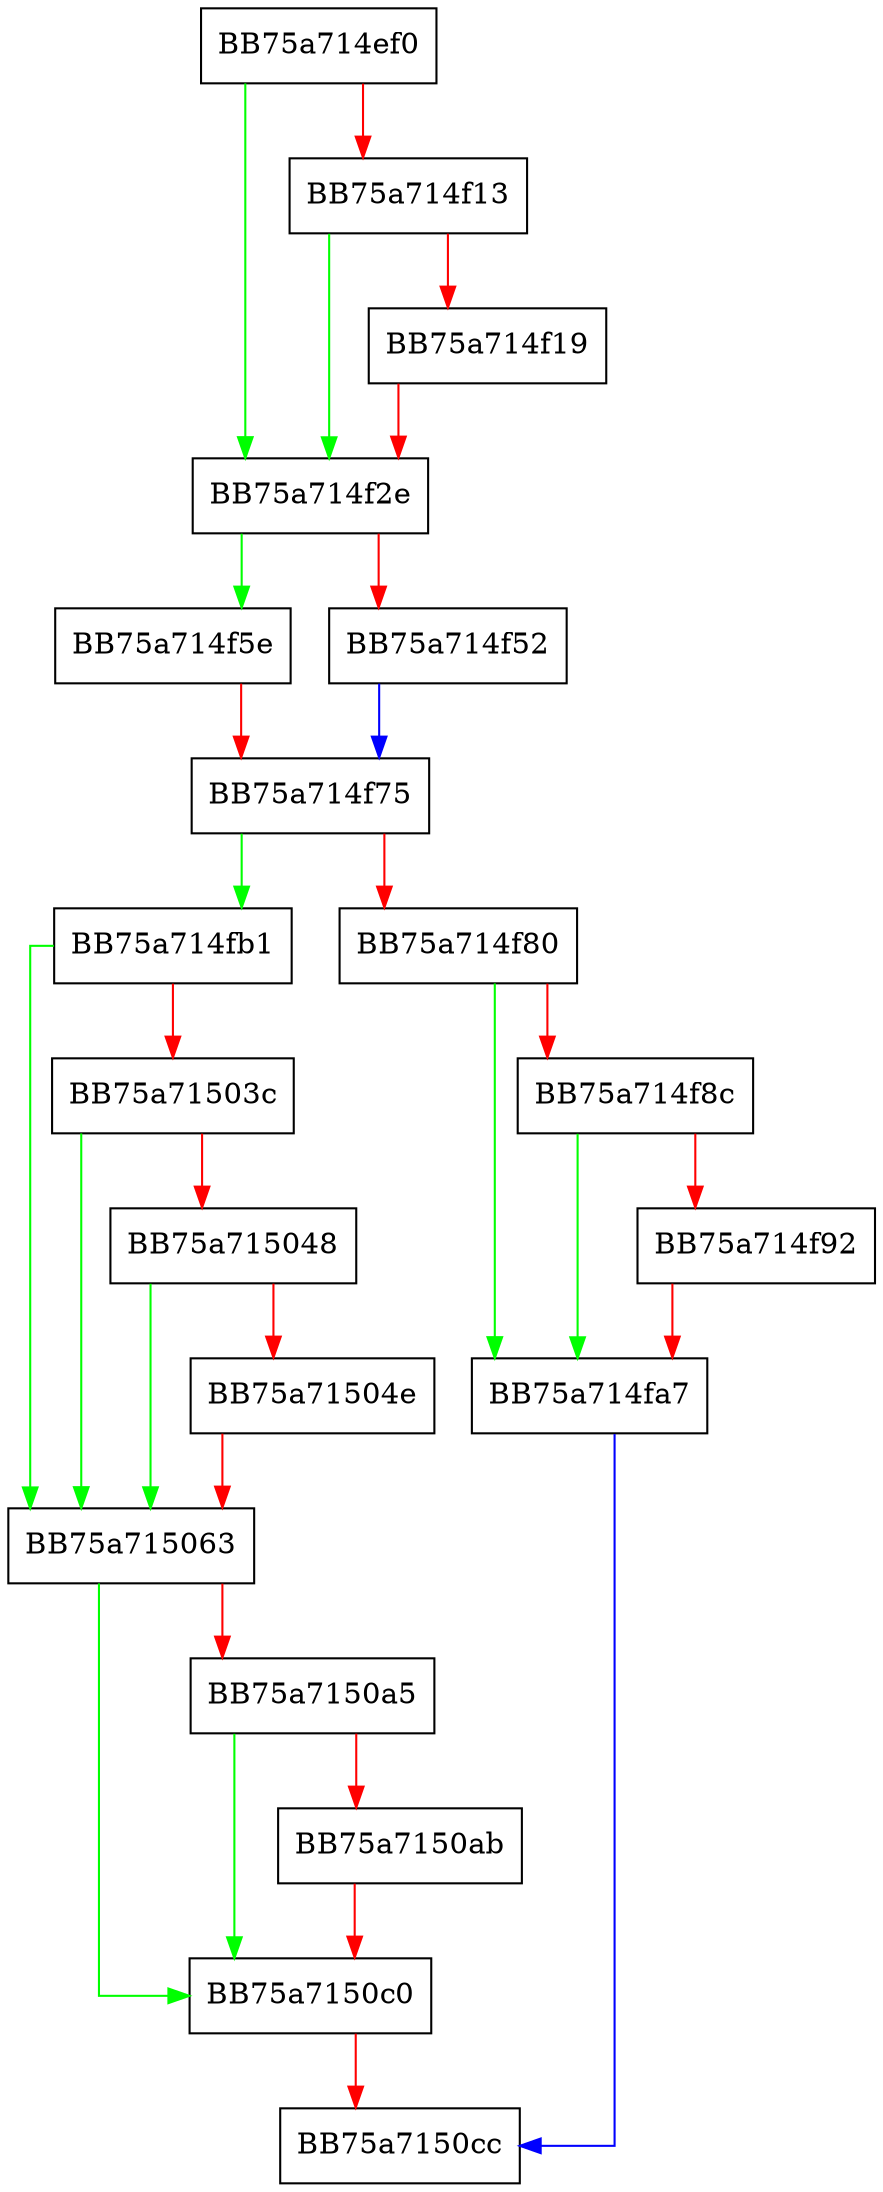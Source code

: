 digraph FinalizeInitializeImpl {
  node [shape="box"];
  graph [splines=ortho];
  BB75a714ef0 -> BB75a714f2e [color="green"];
  BB75a714ef0 -> BB75a714f13 [color="red"];
  BB75a714f13 -> BB75a714f2e [color="green"];
  BB75a714f13 -> BB75a714f19 [color="red"];
  BB75a714f19 -> BB75a714f2e [color="red"];
  BB75a714f2e -> BB75a714f5e [color="green"];
  BB75a714f2e -> BB75a714f52 [color="red"];
  BB75a714f52 -> BB75a714f75 [color="blue"];
  BB75a714f5e -> BB75a714f75 [color="red"];
  BB75a714f75 -> BB75a714fb1 [color="green"];
  BB75a714f75 -> BB75a714f80 [color="red"];
  BB75a714f80 -> BB75a714fa7 [color="green"];
  BB75a714f80 -> BB75a714f8c [color="red"];
  BB75a714f8c -> BB75a714fa7 [color="green"];
  BB75a714f8c -> BB75a714f92 [color="red"];
  BB75a714f92 -> BB75a714fa7 [color="red"];
  BB75a714fa7 -> BB75a7150cc [color="blue"];
  BB75a714fb1 -> BB75a715063 [color="green"];
  BB75a714fb1 -> BB75a71503c [color="red"];
  BB75a71503c -> BB75a715063 [color="green"];
  BB75a71503c -> BB75a715048 [color="red"];
  BB75a715048 -> BB75a715063 [color="green"];
  BB75a715048 -> BB75a71504e [color="red"];
  BB75a71504e -> BB75a715063 [color="red"];
  BB75a715063 -> BB75a7150c0 [color="green"];
  BB75a715063 -> BB75a7150a5 [color="red"];
  BB75a7150a5 -> BB75a7150c0 [color="green"];
  BB75a7150a5 -> BB75a7150ab [color="red"];
  BB75a7150ab -> BB75a7150c0 [color="red"];
  BB75a7150c0 -> BB75a7150cc [color="red"];
}